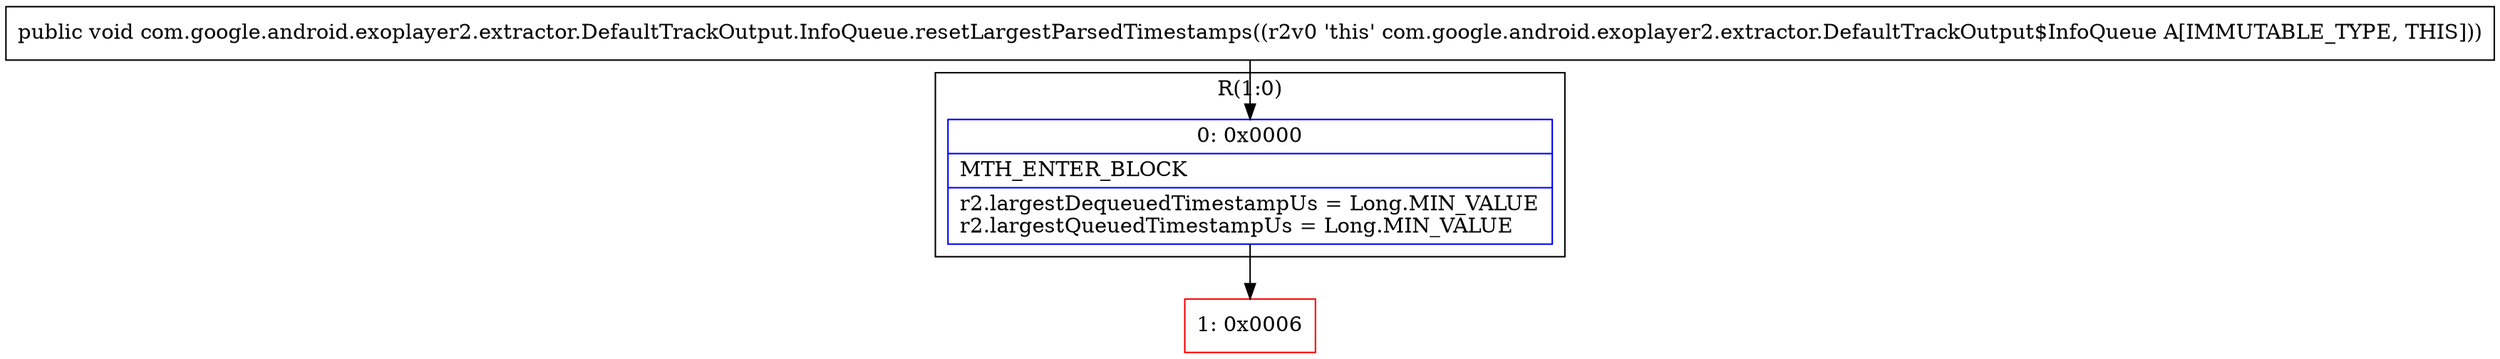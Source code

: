 digraph "CFG forcom.google.android.exoplayer2.extractor.DefaultTrackOutput.InfoQueue.resetLargestParsedTimestamps()V" {
subgraph cluster_Region_1150769083 {
label = "R(1:0)";
node [shape=record,color=blue];
Node_0 [shape=record,label="{0\:\ 0x0000|MTH_ENTER_BLOCK\l|r2.largestDequeuedTimestampUs = Long.MIN_VALUE\lr2.largestQueuedTimestampUs = Long.MIN_VALUE\l}"];
}
Node_1 [shape=record,color=red,label="{1\:\ 0x0006}"];
MethodNode[shape=record,label="{public void com.google.android.exoplayer2.extractor.DefaultTrackOutput.InfoQueue.resetLargestParsedTimestamps((r2v0 'this' com.google.android.exoplayer2.extractor.DefaultTrackOutput$InfoQueue A[IMMUTABLE_TYPE, THIS])) }"];
MethodNode -> Node_0;
Node_0 -> Node_1;
}

